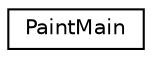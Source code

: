 digraph "Graphical Class Hierarchy"
{
 // LATEX_PDF_SIZE
  edge [fontname="Helvetica",fontsize="10",labelfontname="Helvetica",labelfontsize="10"];
  node [fontname="Helvetica",fontsize="10",shape=record];
  rankdir="LR";
  Node0 [label="PaintMain",height=0.2,width=0.4,color="black", fillcolor="white", style="filled",URL="$classPaintMain.html",tooltip=" "];
}
